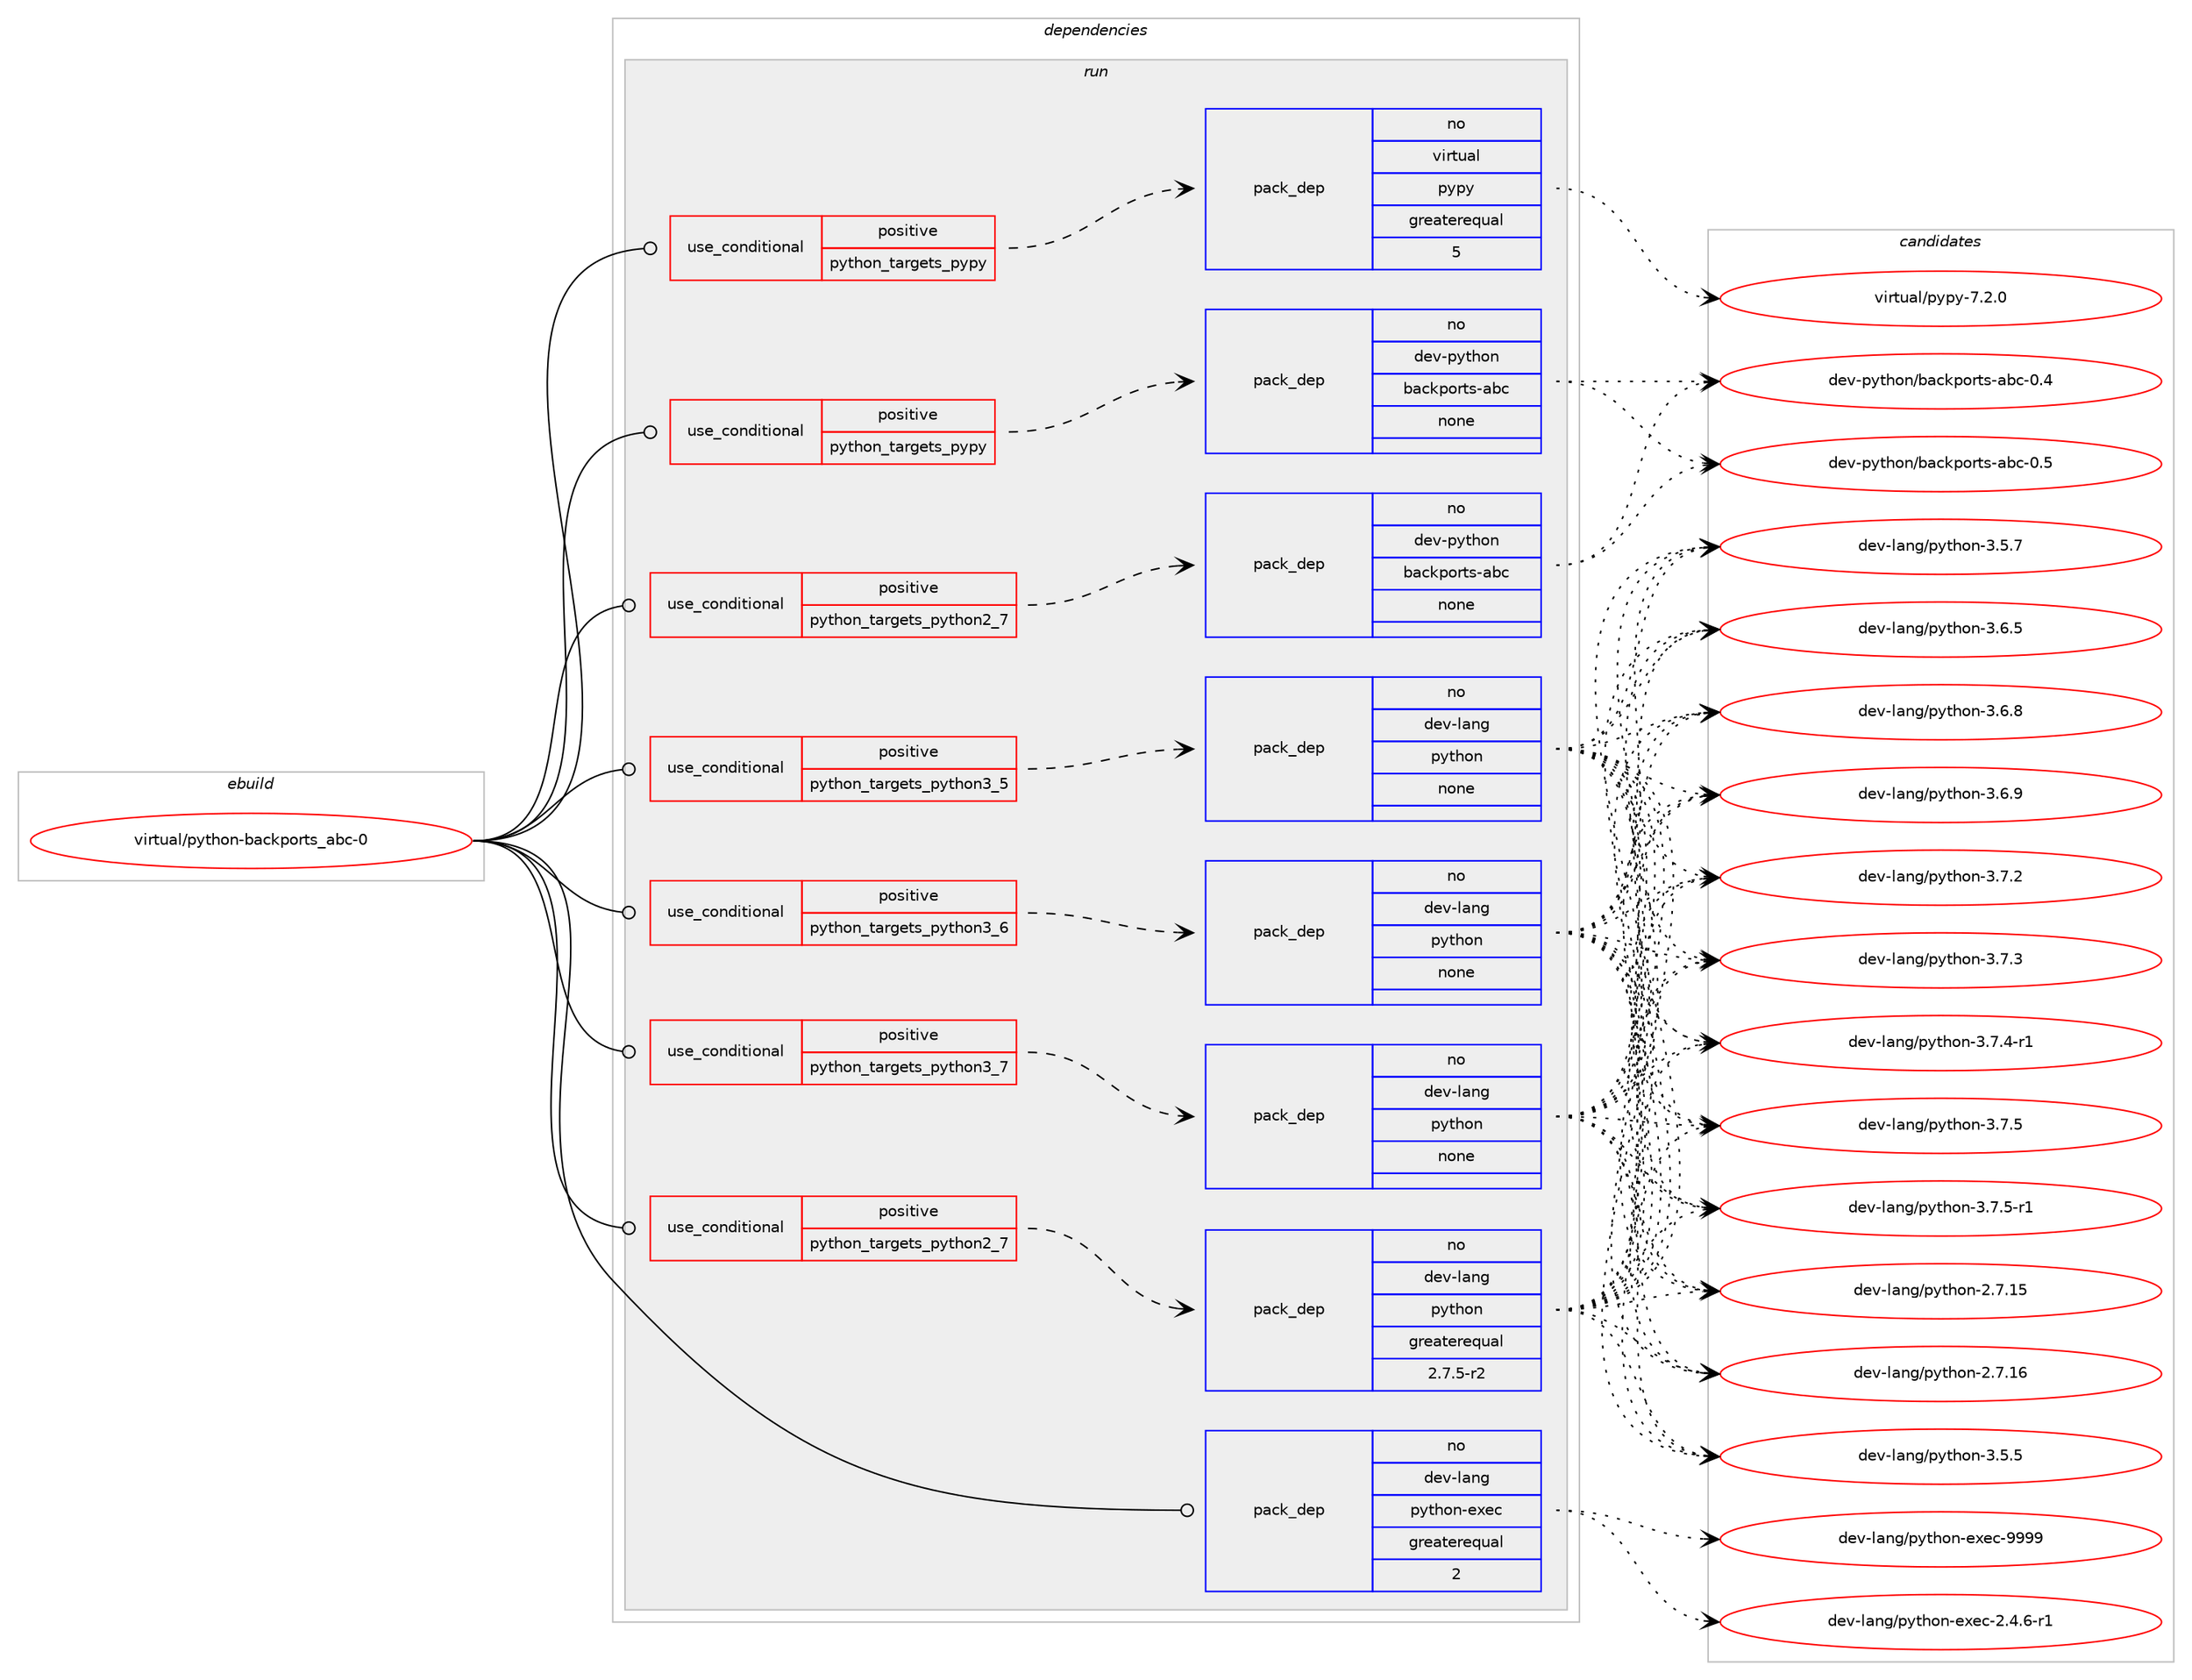 digraph prolog {

# *************
# Graph options
# *************

newrank=true;
concentrate=true;
compound=true;
graph [rankdir=LR,fontname=Helvetica,fontsize=10,ranksep=1.5];#, ranksep=2.5, nodesep=0.2];
edge  [arrowhead=vee];
node  [fontname=Helvetica,fontsize=10];

# **********
# The ebuild
# **********

subgraph cluster_leftcol {
color=gray;
rank=same;
label=<<i>ebuild</i>>;
id [label="virtual/python-backports_abc-0", color=red, width=4, href="../virtual/python-backports_abc-0.svg"];
}

# ****************
# The dependencies
# ****************

subgraph cluster_midcol {
color=gray;
label=<<i>dependencies</i>>;
subgraph cluster_compile {
fillcolor="#eeeeee";
style=filled;
label=<<i>compile</i>>;
}
subgraph cluster_compileandrun {
fillcolor="#eeeeee";
style=filled;
label=<<i>compile and run</i>>;
}
subgraph cluster_run {
fillcolor="#eeeeee";
style=filled;
label=<<i>run</i>>;
subgraph cond216393 {
dependency902296 [label=<<TABLE BORDER="0" CELLBORDER="1" CELLSPACING="0" CELLPADDING="4"><TR><TD ROWSPAN="3" CELLPADDING="10">use_conditional</TD></TR><TR><TD>positive</TD></TR><TR><TD>python_targets_pypy</TD></TR></TABLE>>, shape=none, color=red];
subgraph pack669718 {
dependency902297 [label=<<TABLE BORDER="0" CELLBORDER="1" CELLSPACING="0" CELLPADDING="4" WIDTH="220"><TR><TD ROWSPAN="6" CELLPADDING="30">pack_dep</TD></TR><TR><TD WIDTH="110">no</TD></TR><TR><TD>dev-python</TD></TR><TR><TD>backports-abc</TD></TR><TR><TD>none</TD></TR><TR><TD></TD></TR></TABLE>>, shape=none, color=blue];
}
dependency902296:e -> dependency902297:w [weight=20,style="dashed",arrowhead="vee"];
}
id:e -> dependency902296:w [weight=20,style="solid",arrowhead="odot"];
subgraph cond216394 {
dependency902298 [label=<<TABLE BORDER="0" CELLBORDER="1" CELLSPACING="0" CELLPADDING="4"><TR><TD ROWSPAN="3" CELLPADDING="10">use_conditional</TD></TR><TR><TD>positive</TD></TR><TR><TD>python_targets_pypy</TD></TR></TABLE>>, shape=none, color=red];
subgraph pack669719 {
dependency902299 [label=<<TABLE BORDER="0" CELLBORDER="1" CELLSPACING="0" CELLPADDING="4" WIDTH="220"><TR><TD ROWSPAN="6" CELLPADDING="30">pack_dep</TD></TR><TR><TD WIDTH="110">no</TD></TR><TR><TD>virtual</TD></TR><TR><TD>pypy</TD></TR><TR><TD>greaterequal</TD></TR><TR><TD>5</TD></TR></TABLE>>, shape=none, color=blue];
}
dependency902298:e -> dependency902299:w [weight=20,style="dashed",arrowhead="vee"];
}
id:e -> dependency902298:w [weight=20,style="solid",arrowhead="odot"];
subgraph cond216395 {
dependency902300 [label=<<TABLE BORDER="0" CELLBORDER="1" CELLSPACING="0" CELLPADDING="4"><TR><TD ROWSPAN="3" CELLPADDING="10">use_conditional</TD></TR><TR><TD>positive</TD></TR><TR><TD>python_targets_python2_7</TD></TR></TABLE>>, shape=none, color=red];
subgraph pack669720 {
dependency902301 [label=<<TABLE BORDER="0" CELLBORDER="1" CELLSPACING="0" CELLPADDING="4" WIDTH="220"><TR><TD ROWSPAN="6" CELLPADDING="30">pack_dep</TD></TR><TR><TD WIDTH="110">no</TD></TR><TR><TD>dev-lang</TD></TR><TR><TD>python</TD></TR><TR><TD>greaterequal</TD></TR><TR><TD>2.7.5-r2</TD></TR></TABLE>>, shape=none, color=blue];
}
dependency902300:e -> dependency902301:w [weight=20,style="dashed",arrowhead="vee"];
}
id:e -> dependency902300:w [weight=20,style="solid",arrowhead="odot"];
subgraph cond216396 {
dependency902302 [label=<<TABLE BORDER="0" CELLBORDER="1" CELLSPACING="0" CELLPADDING="4"><TR><TD ROWSPAN="3" CELLPADDING="10">use_conditional</TD></TR><TR><TD>positive</TD></TR><TR><TD>python_targets_python2_7</TD></TR></TABLE>>, shape=none, color=red];
subgraph pack669721 {
dependency902303 [label=<<TABLE BORDER="0" CELLBORDER="1" CELLSPACING="0" CELLPADDING="4" WIDTH="220"><TR><TD ROWSPAN="6" CELLPADDING="30">pack_dep</TD></TR><TR><TD WIDTH="110">no</TD></TR><TR><TD>dev-python</TD></TR><TR><TD>backports-abc</TD></TR><TR><TD>none</TD></TR><TR><TD></TD></TR></TABLE>>, shape=none, color=blue];
}
dependency902302:e -> dependency902303:w [weight=20,style="dashed",arrowhead="vee"];
}
id:e -> dependency902302:w [weight=20,style="solid",arrowhead="odot"];
subgraph cond216397 {
dependency902304 [label=<<TABLE BORDER="0" CELLBORDER="1" CELLSPACING="0" CELLPADDING="4"><TR><TD ROWSPAN="3" CELLPADDING="10">use_conditional</TD></TR><TR><TD>positive</TD></TR><TR><TD>python_targets_python3_5</TD></TR></TABLE>>, shape=none, color=red];
subgraph pack669722 {
dependency902305 [label=<<TABLE BORDER="0" CELLBORDER="1" CELLSPACING="0" CELLPADDING="4" WIDTH="220"><TR><TD ROWSPAN="6" CELLPADDING="30">pack_dep</TD></TR><TR><TD WIDTH="110">no</TD></TR><TR><TD>dev-lang</TD></TR><TR><TD>python</TD></TR><TR><TD>none</TD></TR><TR><TD></TD></TR></TABLE>>, shape=none, color=blue];
}
dependency902304:e -> dependency902305:w [weight=20,style="dashed",arrowhead="vee"];
}
id:e -> dependency902304:w [weight=20,style="solid",arrowhead="odot"];
subgraph cond216398 {
dependency902306 [label=<<TABLE BORDER="0" CELLBORDER="1" CELLSPACING="0" CELLPADDING="4"><TR><TD ROWSPAN="3" CELLPADDING="10">use_conditional</TD></TR><TR><TD>positive</TD></TR><TR><TD>python_targets_python3_6</TD></TR></TABLE>>, shape=none, color=red];
subgraph pack669723 {
dependency902307 [label=<<TABLE BORDER="0" CELLBORDER="1" CELLSPACING="0" CELLPADDING="4" WIDTH="220"><TR><TD ROWSPAN="6" CELLPADDING="30">pack_dep</TD></TR><TR><TD WIDTH="110">no</TD></TR><TR><TD>dev-lang</TD></TR><TR><TD>python</TD></TR><TR><TD>none</TD></TR><TR><TD></TD></TR></TABLE>>, shape=none, color=blue];
}
dependency902306:e -> dependency902307:w [weight=20,style="dashed",arrowhead="vee"];
}
id:e -> dependency902306:w [weight=20,style="solid",arrowhead="odot"];
subgraph cond216399 {
dependency902308 [label=<<TABLE BORDER="0" CELLBORDER="1" CELLSPACING="0" CELLPADDING="4"><TR><TD ROWSPAN="3" CELLPADDING="10">use_conditional</TD></TR><TR><TD>positive</TD></TR><TR><TD>python_targets_python3_7</TD></TR></TABLE>>, shape=none, color=red];
subgraph pack669724 {
dependency902309 [label=<<TABLE BORDER="0" CELLBORDER="1" CELLSPACING="0" CELLPADDING="4" WIDTH="220"><TR><TD ROWSPAN="6" CELLPADDING="30">pack_dep</TD></TR><TR><TD WIDTH="110">no</TD></TR><TR><TD>dev-lang</TD></TR><TR><TD>python</TD></TR><TR><TD>none</TD></TR><TR><TD></TD></TR></TABLE>>, shape=none, color=blue];
}
dependency902308:e -> dependency902309:w [weight=20,style="dashed",arrowhead="vee"];
}
id:e -> dependency902308:w [weight=20,style="solid",arrowhead="odot"];
subgraph pack669725 {
dependency902310 [label=<<TABLE BORDER="0" CELLBORDER="1" CELLSPACING="0" CELLPADDING="4" WIDTH="220"><TR><TD ROWSPAN="6" CELLPADDING="30">pack_dep</TD></TR><TR><TD WIDTH="110">no</TD></TR><TR><TD>dev-lang</TD></TR><TR><TD>python-exec</TD></TR><TR><TD>greaterequal</TD></TR><TR><TD>2</TD></TR></TABLE>>, shape=none, color=blue];
}
id:e -> dependency902310:w [weight=20,style="solid",arrowhead="odot"];
}
}

# **************
# The candidates
# **************

subgraph cluster_choices {
rank=same;
color=gray;
label=<<i>candidates</i>>;

subgraph choice669718 {
color=black;
nodesep=1;
choice10010111845112121116104111110479897991071121111141161154597989945484652 [label="dev-python/backports-abc-0.4", color=red, width=4,href="../dev-python/backports-abc-0.4.svg"];
choice10010111845112121116104111110479897991071121111141161154597989945484653 [label="dev-python/backports-abc-0.5", color=red, width=4,href="../dev-python/backports-abc-0.5.svg"];
dependency902297:e -> choice10010111845112121116104111110479897991071121111141161154597989945484652:w [style=dotted,weight="100"];
dependency902297:e -> choice10010111845112121116104111110479897991071121111141161154597989945484653:w [style=dotted,weight="100"];
}
subgraph choice669719 {
color=black;
nodesep=1;
choice1181051141161179710847112121112121455546504648 [label="virtual/pypy-7.2.0", color=red, width=4,href="../virtual/pypy-7.2.0.svg"];
dependency902299:e -> choice1181051141161179710847112121112121455546504648:w [style=dotted,weight="100"];
}
subgraph choice669720 {
color=black;
nodesep=1;
choice10010111845108971101034711212111610411111045504655464953 [label="dev-lang/python-2.7.15", color=red, width=4,href="../dev-lang/python-2.7.15.svg"];
choice10010111845108971101034711212111610411111045504655464954 [label="dev-lang/python-2.7.16", color=red, width=4,href="../dev-lang/python-2.7.16.svg"];
choice100101118451089711010347112121116104111110455146534653 [label="dev-lang/python-3.5.5", color=red, width=4,href="../dev-lang/python-3.5.5.svg"];
choice100101118451089711010347112121116104111110455146534655 [label="dev-lang/python-3.5.7", color=red, width=4,href="../dev-lang/python-3.5.7.svg"];
choice100101118451089711010347112121116104111110455146544653 [label="dev-lang/python-3.6.5", color=red, width=4,href="../dev-lang/python-3.6.5.svg"];
choice100101118451089711010347112121116104111110455146544656 [label="dev-lang/python-3.6.8", color=red, width=4,href="../dev-lang/python-3.6.8.svg"];
choice100101118451089711010347112121116104111110455146544657 [label="dev-lang/python-3.6.9", color=red, width=4,href="../dev-lang/python-3.6.9.svg"];
choice100101118451089711010347112121116104111110455146554650 [label="dev-lang/python-3.7.2", color=red, width=4,href="../dev-lang/python-3.7.2.svg"];
choice100101118451089711010347112121116104111110455146554651 [label="dev-lang/python-3.7.3", color=red, width=4,href="../dev-lang/python-3.7.3.svg"];
choice1001011184510897110103471121211161041111104551465546524511449 [label="dev-lang/python-3.7.4-r1", color=red, width=4,href="../dev-lang/python-3.7.4-r1.svg"];
choice100101118451089711010347112121116104111110455146554653 [label="dev-lang/python-3.7.5", color=red, width=4,href="../dev-lang/python-3.7.5.svg"];
choice1001011184510897110103471121211161041111104551465546534511449 [label="dev-lang/python-3.7.5-r1", color=red, width=4,href="../dev-lang/python-3.7.5-r1.svg"];
dependency902301:e -> choice10010111845108971101034711212111610411111045504655464953:w [style=dotted,weight="100"];
dependency902301:e -> choice10010111845108971101034711212111610411111045504655464954:w [style=dotted,weight="100"];
dependency902301:e -> choice100101118451089711010347112121116104111110455146534653:w [style=dotted,weight="100"];
dependency902301:e -> choice100101118451089711010347112121116104111110455146534655:w [style=dotted,weight="100"];
dependency902301:e -> choice100101118451089711010347112121116104111110455146544653:w [style=dotted,weight="100"];
dependency902301:e -> choice100101118451089711010347112121116104111110455146544656:w [style=dotted,weight="100"];
dependency902301:e -> choice100101118451089711010347112121116104111110455146544657:w [style=dotted,weight="100"];
dependency902301:e -> choice100101118451089711010347112121116104111110455146554650:w [style=dotted,weight="100"];
dependency902301:e -> choice100101118451089711010347112121116104111110455146554651:w [style=dotted,weight="100"];
dependency902301:e -> choice1001011184510897110103471121211161041111104551465546524511449:w [style=dotted,weight="100"];
dependency902301:e -> choice100101118451089711010347112121116104111110455146554653:w [style=dotted,weight="100"];
dependency902301:e -> choice1001011184510897110103471121211161041111104551465546534511449:w [style=dotted,weight="100"];
}
subgraph choice669721 {
color=black;
nodesep=1;
choice10010111845112121116104111110479897991071121111141161154597989945484652 [label="dev-python/backports-abc-0.4", color=red, width=4,href="../dev-python/backports-abc-0.4.svg"];
choice10010111845112121116104111110479897991071121111141161154597989945484653 [label="dev-python/backports-abc-0.5", color=red, width=4,href="../dev-python/backports-abc-0.5.svg"];
dependency902303:e -> choice10010111845112121116104111110479897991071121111141161154597989945484652:w [style=dotted,weight="100"];
dependency902303:e -> choice10010111845112121116104111110479897991071121111141161154597989945484653:w [style=dotted,weight="100"];
}
subgraph choice669722 {
color=black;
nodesep=1;
choice10010111845108971101034711212111610411111045504655464953 [label="dev-lang/python-2.7.15", color=red, width=4,href="../dev-lang/python-2.7.15.svg"];
choice10010111845108971101034711212111610411111045504655464954 [label="dev-lang/python-2.7.16", color=red, width=4,href="../dev-lang/python-2.7.16.svg"];
choice100101118451089711010347112121116104111110455146534653 [label="dev-lang/python-3.5.5", color=red, width=4,href="../dev-lang/python-3.5.5.svg"];
choice100101118451089711010347112121116104111110455146534655 [label="dev-lang/python-3.5.7", color=red, width=4,href="../dev-lang/python-3.5.7.svg"];
choice100101118451089711010347112121116104111110455146544653 [label="dev-lang/python-3.6.5", color=red, width=4,href="../dev-lang/python-3.6.5.svg"];
choice100101118451089711010347112121116104111110455146544656 [label="dev-lang/python-3.6.8", color=red, width=4,href="../dev-lang/python-3.6.8.svg"];
choice100101118451089711010347112121116104111110455146544657 [label="dev-lang/python-3.6.9", color=red, width=4,href="../dev-lang/python-3.6.9.svg"];
choice100101118451089711010347112121116104111110455146554650 [label="dev-lang/python-3.7.2", color=red, width=4,href="../dev-lang/python-3.7.2.svg"];
choice100101118451089711010347112121116104111110455146554651 [label="dev-lang/python-3.7.3", color=red, width=4,href="../dev-lang/python-3.7.3.svg"];
choice1001011184510897110103471121211161041111104551465546524511449 [label="dev-lang/python-3.7.4-r1", color=red, width=4,href="../dev-lang/python-3.7.4-r1.svg"];
choice100101118451089711010347112121116104111110455146554653 [label="dev-lang/python-3.7.5", color=red, width=4,href="../dev-lang/python-3.7.5.svg"];
choice1001011184510897110103471121211161041111104551465546534511449 [label="dev-lang/python-3.7.5-r1", color=red, width=4,href="../dev-lang/python-3.7.5-r1.svg"];
dependency902305:e -> choice10010111845108971101034711212111610411111045504655464953:w [style=dotted,weight="100"];
dependency902305:e -> choice10010111845108971101034711212111610411111045504655464954:w [style=dotted,weight="100"];
dependency902305:e -> choice100101118451089711010347112121116104111110455146534653:w [style=dotted,weight="100"];
dependency902305:e -> choice100101118451089711010347112121116104111110455146534655:w [style=dotted,weight="100"];
dependency902305:e -> choice100101118451089711010347112121116104111110455146544653:w [style=dotted,weight="100"];
dependency902305:e -> choice100101118451089711010347112121116104111110455146544656:w [style=dotted,weight="100"];
dependency902305:e -> choice100101118451089711010347112121116104111110455146544657:w [style=dotted,weight="100"];
dependency902305:e -> choice100101118451089711010347112121116104111110455146554650:w [style=dotted,weight="100"];
dependency902305:e -> choice100101118451089711010347112121116104111110455146554651:w [style=dotted,weight="100"];
dependency902305:e -> choice1001011184510897110103471121211161041111104551465546524511449:w [style=dotted,weight="100"];
dependency902305:e -> choice100101118451089711010347112121116104111110455146554653:w [style=dotted,weight="100"];
dependency902305:e -> choice1001011184510897110103471121211161041111104551465546534511449:w [style=dotted,weight="100"];
}
subgraph choice669723 {
color=black;
nodesep=1;
choice10010111845108971101034711212111610411111045504655464953 [label="dev-lang/python-2.7.15", color=red, width=4,href="../dev-lang/python-2.7.15.svg"];
choice10010111845108971101034711212111610411111045504655464954 [label="dev-lang/python-2.7.16", color=red, width=4,href="../dev-lang/python-2.7.16.svg"];
choice100101118451089711010347112121116104111110455146534653 [label="dev-lang/python-3.5.5", color=red, width=4,href="../dev-lang/python-3.5.5.svg"];
choice100101118451089711010347112121116104111110455146534655 [label="dev-lang/python-3.5.7", color=red, width=4,href="../dev-lang/python-3.5.7.svg"];
choice100101118451089711010347112121116104111110455146544653 [label="dev-lang/python-3.6.5", color=red, width=4,href="../dev-lang/python-3.6.5.svg"];
choice100101118451089711010347112121116104111110455146544656 [label="dev-lang/python-3.6.8", color=red, width=4,href="../dev-lang/python-3.6.8.svg"];
choice100101118451089711010347112121116104111110455146544657 [label="dev-lang/python-3.6.9", color=red, width=4,href="../dev-lang/python-3.6.9.svg"];
choice100101118451089711010347112121116104111110455146554650 [label="dev-lang/python-3.7.2", color=red, width=4,href="../dev-lang/python-3.7.2.svg"];
choice100101118451089711010347112121116104111110455146554651 [label="dev-lang/python-3.7.3", color=red, width=4,href="../dev-lang/python-3.7.3.svg"];
choice1001011184510897110103471121211161041111104551465546524511449 [label="dev-lang/python-3.7.4-r1", color=red, width=4,href="../dev-lang/python-3.7.4-r1.svg"];
choice100101118451089711010347112121116104111110455146554653 [label="dev-lang/python-3.7.5", color=red, width=4,href="../dev-lang/python-3.7.5.svg"];
choice1001011184510897110103471121211161041111104551465546534511449 [label="dev-lang/python-3.7.5-r1", color=red, width=4,href="../dev-lang/python-3.7.5-r1.svg"];
dependency902307:e -> choice10010111845108971101034711212111610411111045504655464953:w [style=dotted,weight="100"];
dependency902307:e -> choice10010111845108971101034711212111610411111045504655464954:w [style=dotted,weight="100"];
dependency902307:e -> choice100101118451089711010347112121116104111110455146534653:w [style=dotted,weight="100"];
dependency902307:e -> choice100101118451089711010347112121116104111110455146534655:w [style=dotted,weight="100"];
dependency902307:e -> choice100101118451089711010347112121116104111110455146544653:w [style=dotted,weight="100"];
dependency902307:e -> choice100101118451089711010347112121116104111110455146544656:w [style=dotted,weight="100"];
dependency902307:e -> choice100101118451089711010347112121116104111110455146544657:w [style=dotted,weight="100"];
dependency902307:e -> choice100101118451089711010347112121116104111110455146554650:w [style=dotted,weight="100"];
dependency902307:e -> choice100101118451089711010347112121116104111110455146554651:w [style=dotted,weight="100"];
dependency902307:e -> choice1001011184510897110103471121211161041111104551465546524511449:w [style=dotted,weight="100"];
dependency902307:e -> choice100101118451089711010347112121116104111110455146554653:w [style=dotted,weight="100"];
dependency902307:e -> choice1001011184510897110103471121211161041111104551465546534511449:w [style=dotted,weight="100"];
}
subgraph choice669724 {
color=black;
nodesep=1;
choice10010111845108971101034711212111610411111045504655464953 [label="dev-lang/python-2.7.15", color=red, width=4,href="../dev-lang/python-2.7.15.svg"];
choice10010111845108971101034711212111610411111045504655464954 [label="dev-lang/python-2.7.16", color=red, width=4,href="../dev-lang/python-2.7.16.svg"];
choice100101118451089711010347112121116104111110455146534653 [label="dev-lang/python-3.5.5", color=red, width=4,href="../dev-lang/python-3.5.5.svg"];
choice100101118451089711010347112121116104111110455146534655 [label="dev-lang/python-3.5.7", color=red, width=4,href="../dev-lang/python-3.5.7.svg"];
choice100101118451089711010347112121116104111110455146544653 [label="dev-lang/python-3.6.5", color=red, width=4,href="../dev-lang/python-3.6.5.svg"];
choice100101118451089711010347112121116104111110455146544656 [label="dev-lang/python-3.6.8", color=red, width=4,href="../dev-lang/python-3.6.8.svg"];
choice100101118451089711010347112121116104111110455146544657 [label="dev-lang/python-3.6.9", color=red, width=4,href="../dev-lang/python-3.6.9.svg"];
choice100101118451089711010347112121116104111110455146554650 [label="dev-lang/python-3.7.2", color=red, width=4,href="../dev-lang/python-3.7.2.svg"];
choice100101118451089711010347112121116104111110455146554651 [label="dev-lang/python-3.7.3", color=red, width=4,href="../dev-lang/python-3.7.3.svg"];
choice1001011184510897110103471121211161041111104551465546524511449 [label="dev-lang/python-3.7.4-r1", color=red, width=4,href="../dev-lang/python-3.7.4-r1.svg"];
choice100101118451089711010347112121116104111110455146554653 [label="dev-lang/python-3.7.5", color=red, width=4,href="../dev-lang/python-3.7.5.svg"];
choice1001011184510897110103471121211161041111104551465546534511449 [label="dev-lang/python-3.7.5-r1", color=red, width=4,href="../dev-lang/python-3.7.5-r1.svg"];
dependency902309:e -> choice10010111845108971101034711212111610411111045504655464953:w [style=dotted,weight="100"];
dependency902309:e -> choice10010111845108971101034711212111610411111045504655464954:w [style=dotted,weight="100"];
dependency902309:e -> choice100101118451089711010347112121116104111110455146534653:w [style=dotted,weight="100"];
dependency902309:e -> choice100101118451089711010347112121116104111110455146534655:w [style=dotted,weight="100"];
dependency902309:e -> choice100101118451089711010347112121116104111110455146544653:w [style=dotted,weight="100"];
dependency902309:e -> choice100101118451089711010347112121116104111110455146544656:w [style=dotted,weight="100"];
dependency902309:e -> choice100101118451089711010347112121116104111110455146544657:w [style=dotted,weight="100"];
dependency902309:e -> choice100101118451089711010347112121116104111110455146554650:w [style=dotted,weight="100"];
dependency902309:e -> choice100101118451089711010347112121116104111110455146554651:w [style=dotted,weight="100"];
dependency902309:e -> choice1001011184510897110103471121211161041111104551465546524511449:w [style=dotted,weight="100"];
dependency902309:e -> choice100101118451089711010347112121116104111110455146554653:w [style=dotted,weight="100"];
dependency902309:e -> choice1001011184510897110103471121211161041111104551465546534511449:w [style=dotted,weight="100"];
}
subgraph choice669725 {
color=black;
nodesep=1;
choice10010111845108971101034711212111610411111045101120101994550465246544511449 [label="dev-lang/python-exec-2.4.6-r1", color=red, width=4,href="../dev-lang/python-exec-2.4.6-r1.svg"];
choice10010111845108971101034711212111610411111045101120101994557575757 [label="dev-lang/python-exec-9999", color=red, width=4,href="../dev-lang/python-exec-9999.svg"];
dependency902310:e -> choice10010111845108971101034711212111610411111045101120101994550465246544511449:w [style=dotted,weight="100"];
dependency902310:e -> choice10010111845108971101034711212111610411111045101120101994557575757:w [style=dotted,weight="100"];
}
}

}

